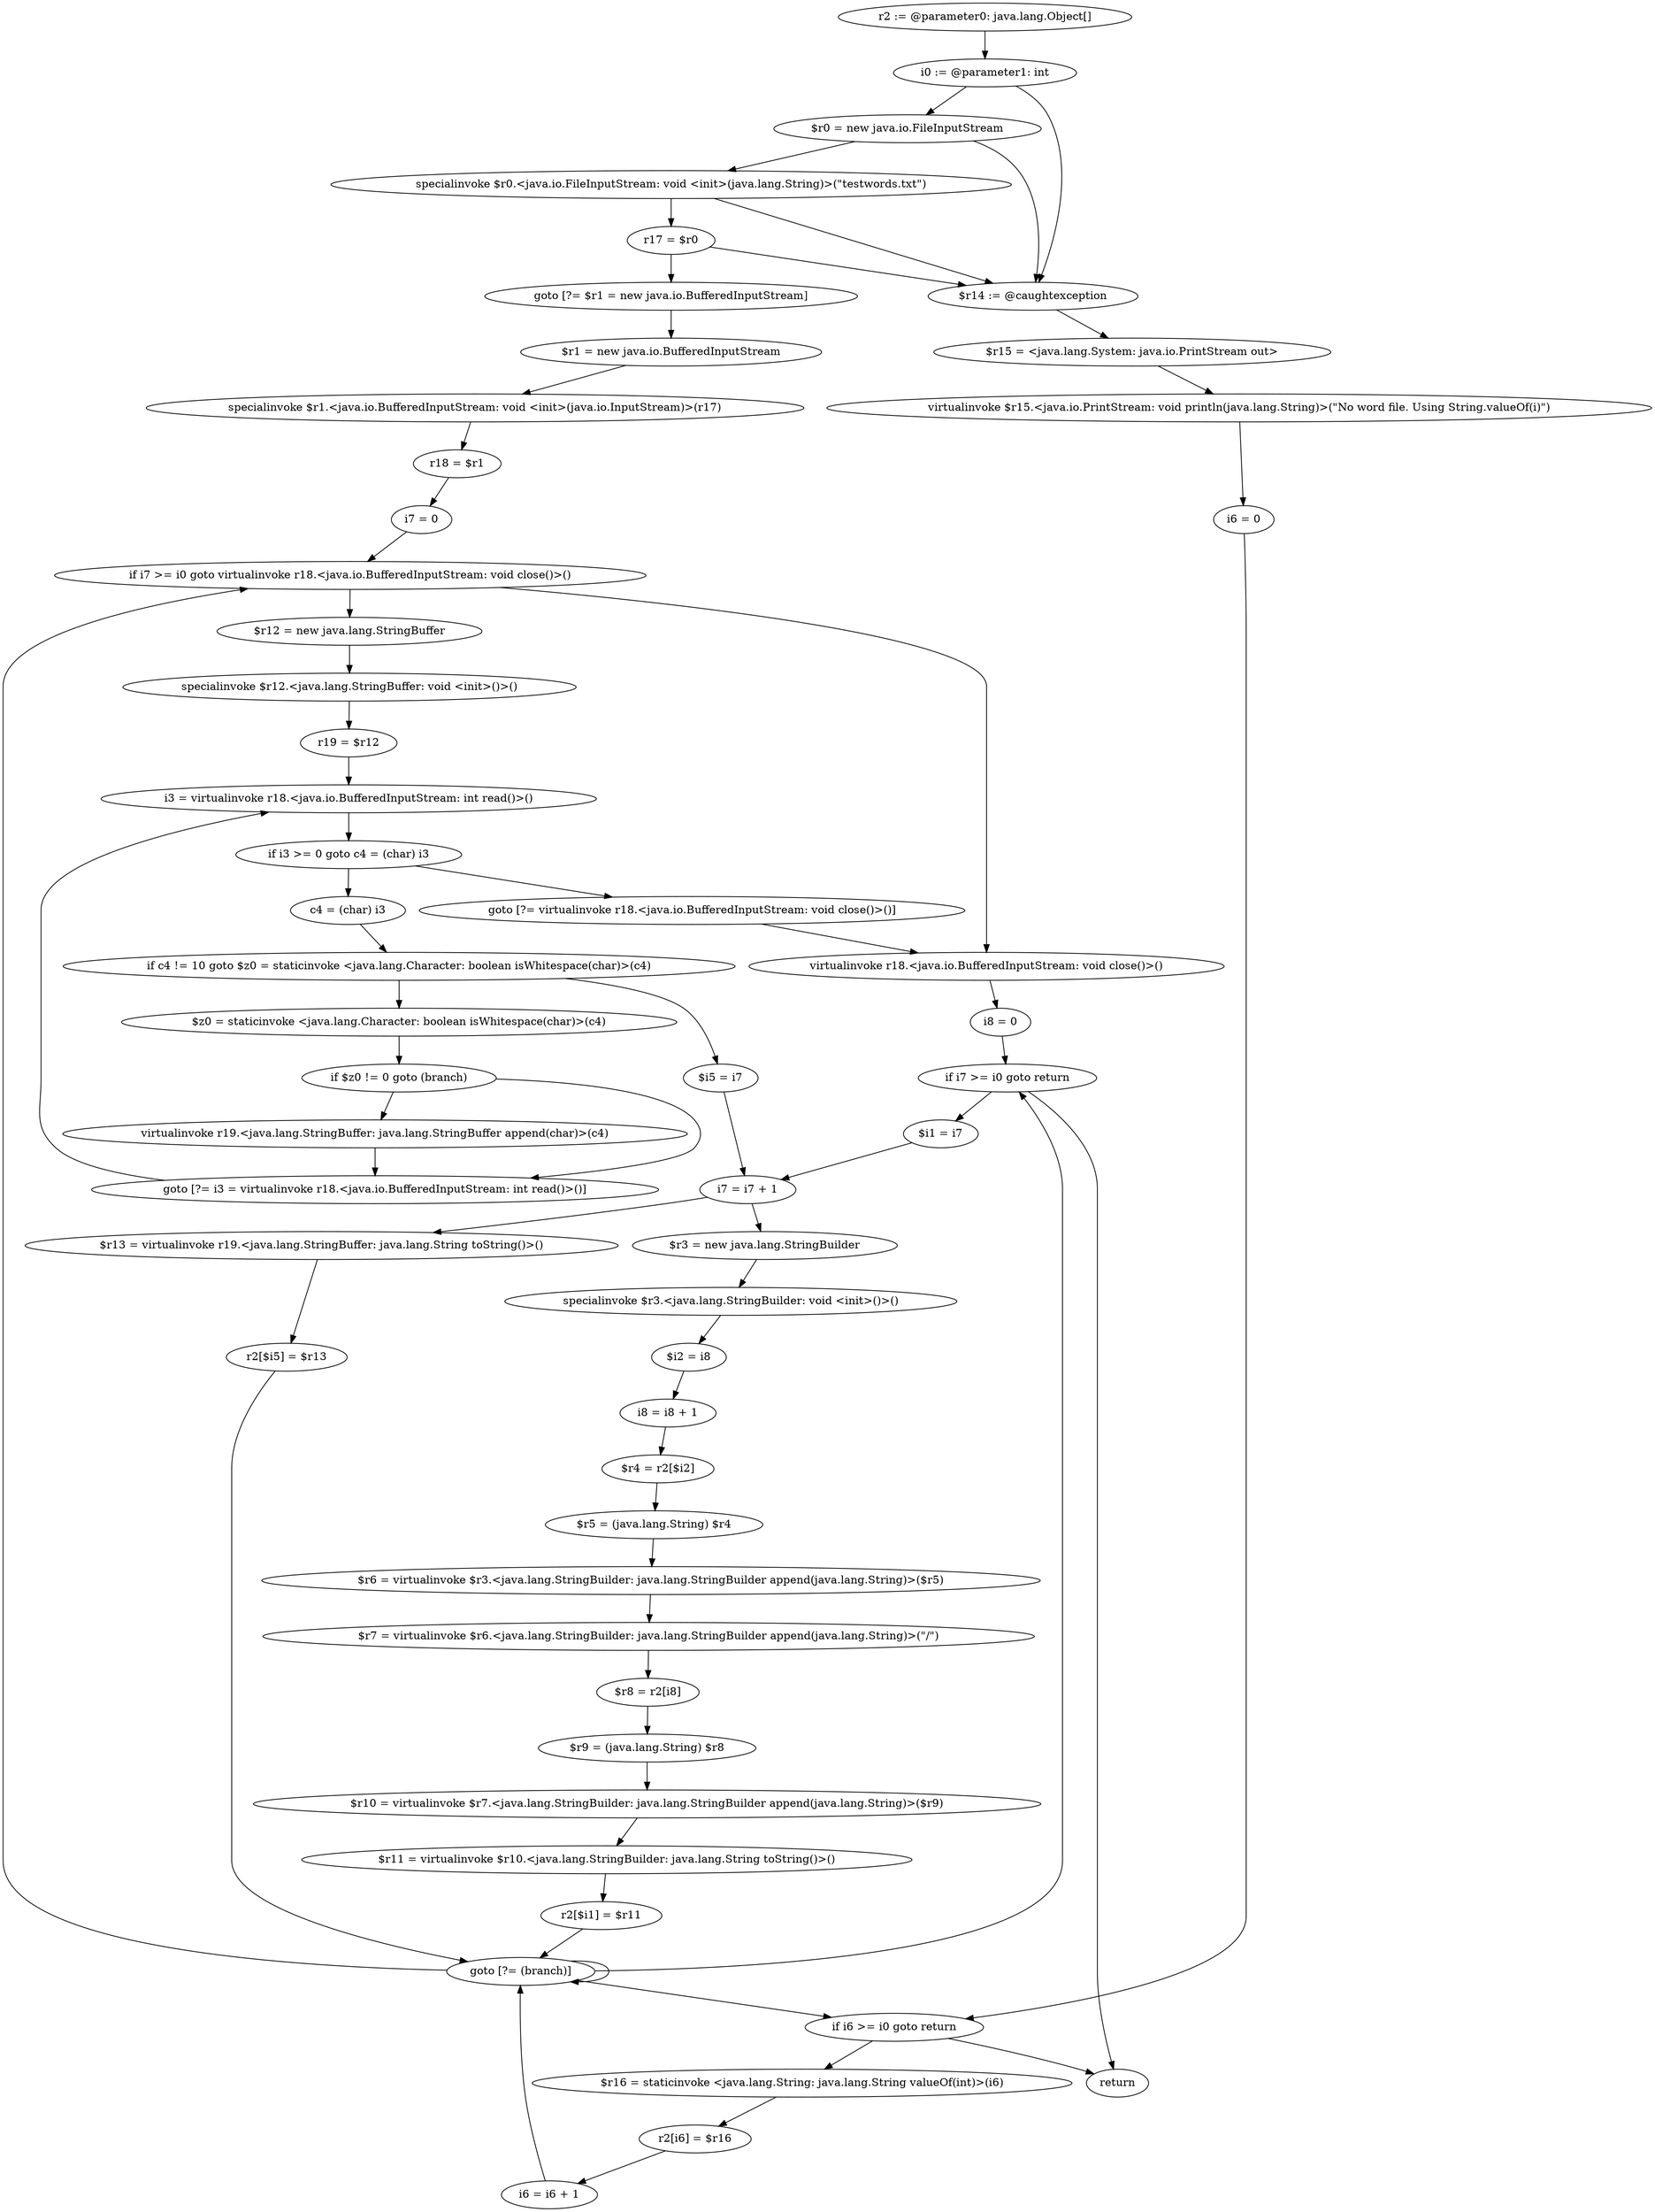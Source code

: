 digraph "unitGraph" {
    "r2 := @parameter0: java.lang.Object[]"
    "i0 := @parameter1: int"
    "$r0 = new java.io.FileInputStream"
    "specialinvoke $r0.<java.io.FileInputStream: void <init>(java.lang.String)>(\"testwords.txt\")"
    "r17 = $r0"
    "goto [?= $r1 = new java.io.BufferedInputStream]"
    "$r14 := @caughtexception"
    "$r15 = <java.lang.System: java.io.PrintStream out>"
    "virtualinvoke $r15.<java.io.PrintStream: void println(java.lang.String)>(\"No word file. Using String.valueOf(i)\")"
    "i6 = 0"
    "if i6 >= i0 goto return"
    "$r16 = staticinvoke <java.lang.String: java.lang.String valueOf(int)>(i6)"
    "r2[i6] = $r16"
    "i6 = i6 + 1"
    "goto [?= (branch)]"
    "return"
    "$r1 = new java.io.BufferedInputStream"
    "specialinvoke $r1.<java.io.BufferedInputStream: void <init>(java.io.InputStream)>(r17)"
    "r18 = $r1"
    "i7 = 0"
    "if i7 >= i0 goto virtualinvoke r18.<java.io.BufferedInputStream: void close()>()"
    "$r12 = new java.lang.StringBuffer"
    "specialinvoke $r12.<java.lang.StringBuffer: void <init>()>()"
    "r19 = $r12"
    "i3 = virtualinvoke r18.<java.io.BufferedInputStream: int read()>()"
    "if i3 >= 0 goto c4 = (char) i3"
    "goto [?= virtualinvoke r18.<java.io.BufferedInputStream: void close()>()]"
    "c4 = (char) i3"
    "if c4 != 10 goto $z0 = staticinvoke <java.lang.Character: boolean isWhitespace(char)>(c4)"
    "$i5 = i7"
    "i7 = i7 + 1"
    "$r13 = virtualinvoke r19.<java.lang.StringBuffer: java.lang.String toString()>()"
    "r2[$i5] = $r13"
    "$z0 = staticinvoke <java.lang.Character: boolean isWhitespace(char)>(c4)"
    "if $z0 != 0 goto (branch)"
    "virtualinvoke r19.<java.lang.StringBuffer: java.lang.StringBuffer append(char)>(c4)"
    "goto [?= i3 = virtualinvoke r18.<java.io.BufferedInputStream: int read()>()]"
    "virtualinvoke r18.<java.io.BufferedInputStream: void close()>()"
    "i8 = 0"
    "if i7 >= i0 goto return"
    "$i1 = i7"
    "$r3 = new java.lang.StringBuilder"
    "specialinvoke $r3.<java.lang.StringBuilder: void <init>()>()"
    "$i2 = i8"
    "i8 = i8 + 1"
    "$r4 = r2[$i2]"
    "$r5 = (java.lang.String) $r4"
    "$r6 = virtualinvoke $r3.<java.lang.StringBuilder: java.lang.StringBuilder append(java.lang.String)>($r5)"
    "$r7 = virtualinvoke $r6.<java.lang.StringBuilder: java.lang.StringBuilder append(java.lang.String)>(\"/\")"
    "$r8 = r2[i8]"
    "$r9 = (java.lang.String) $r8"
    "$r10 = virtualinvoke $r7.<java.lang.StringBuilder: java.lang.StringBuilder append(java.lang.String)>($r9)"
    "$r11 = virtualinvoke $r10.<java.lang.StringBuilder: java.lang.String toString()>()"
    "r2[$i1] = $r11"
    "r2 := @parameter0: java.lang.Object[]"->"i0 := @parameter1: int";
    "i0 := @parameter1: int"->"$r0 = new java.io.FileInputStream";
    "i0 := @parameter1: int"->"$r14 := @caughtexception";
    "$r0 = new java.io.FileInputStream"->"specialinvoke $r0.<java.io.FileInputStream: void <init>(java.lang.String)>(\"testwords.txt\")";
    "$r0 = new java.io.FileInputStream"->"$r14 := @caughtexception";
    "specialinvoke $r0.<java.io.FileInputStream: void <init>(java.lang.String)>(\"testwords.txt\")"->"r17 = $r0";
    "specialinvoke $r0.<java.io.FileInputStream: void <init>(java.lang.String)>(\"testwords.txt\")"->"$r14 := @caughtexception";
    "r17 = $r0"->"goto [?= $r1 = new java.io.BufferedInputStream]";
    "r17 = $r0"->"$r14 := @caughtexception";
    "goto [?= $r1 = new java.io.BufferedInputStream]"->"$r1 = new java.io.BufferedInputStream";
    "$r14 := @caughtexception"->"$r15 = <java.lang.System: java.io.PrintStream out>";
    "$r15 = <java.lang.System: java.io.PrintStream out>"->"virtualinvoke $r15.<java.io.PrintStream: void println(java.lang.String)>(\"No word file. Using String.valueOf(i)\")";
    "virtualinvoke $r15.<java.io.PrintStream: void println(java.lang.String)>(\"No word file. Using String.valueOf(i)\")"->"i6 = 0";
    "i6 = 0"->"if i6 >= i0 goto return";
    "if i6 >= i0 goto return"->"$r16 = staticinvoke <java.lang.String: java.lang.String valueOf(int)>(i6)";
    "if i6 >= i0 goto return"->"return";
    "$r16 = staticinvoke <java.lang.String: java.lang.String valueOf(int)>(i6)"->"r2[i6] = $r16";
    "r2[i6] = $r16"->"i6 = i6 + 1";
    "i6 = i6 + 1"->"goto [?= (branch)]";
    "goto [?= (branch)]"->"if i6 >= i0 goto return";
    "$r1 = new java.io.BufferedInputStream"->"specialinvoke $r1.<java.io.BufferedInputStream: void <init>(java.io.InputStream)>(r17)";
    "specialinvoke $r1.<java.io.BufferedInputStream: void <init>(java.io.InputStream)>(r17)"->"r18 = $r1";
    "r18 = $r1"->"i7 = 0";
    "i7 = 0"->"if i7 >= i0 goto virtualinvoke r18.<java.io.BufferedInputStream: void close()>()";
    "if i7 >= i0 goto virtualinvoke r18.<java.io.BufferedInputStream: void close()>()"->"$r12 = new java.lang.StringBuffer";
    "if i7 >= i0 goto virtualinvoke r18.<java.io.BufferedInputStream: void close()>()"->"virtualinvoke r18.<java.io.BufferedInputStream: void close()>()";
    "$r12 = new java.lang.StringBuffer"->"specialinvoke $r12.<java.lang.StringBuffer: void <init>()>()";
    "specialinvoke $r12.<java.lang.StringBuffer: void <init>()>()"->"r19 = $r12";
    "r19 = $r12"->"i3 = virtualinvoke r18.<java.io.BufferedInputStream: int read()>()";
    "i3 = virtualinvoke r18.<java.io.BufferedInputStream: int read()>()"->"if i3 >= 0 goto c4 = (char) i3";
    "if i3 >= 0 goto c4 = (char) i3"->"goto [?= virtualinvoke r18.<java.io.BufferedInputStream: void close()>()]";
    "if i3 >= 0 goto c4 = (char) i3"->"c4 = (char) i3";
    "goto [?= virtualinvoke r18.<java.io.BufferedInputStream: void close()>()]"->"virtualinvoke r18.<java.io.BufferedInputStream: void close()>()";
    "c4 = (char) i3"->"if c4 != 10 goto $z0 = staticinvoke <java.lang.Character: boolean isWhitespace(char)>(c4)";
    "if c4 != 10 goto $z0 = staticinvoke <java.lang.Character: boolean isWhitespace(char)>(c4)"->"$i5 = i7";
    "if c4 != 10 goto $z0 = staticinvoke <java.lang.Character: boolean isWhitespace(char)>(c4)"->"$z0 = staticinvoke <java.lang.Character: boolean isWhitespace(char)>(c4)";
    "$i5 = i7"->"i7 = i7 + 1";
    "i7 = i7 + 1"->"$r13 = virtualinvoke r19.<java.lang.StringBuffer: java.lang.String toString()>()";
    "$r13 = virtualinvoke r19.<java.lang.StringBuffer: java.lang.String toString()>()"->"r2[$i5] = $r13";
    "r2[$i5] = $r13"->"goto [?= (branch)]";
    "goto [?= (branch)]"->"goto [?= (branch)]";
    "$z0 = staticinvoke <java.lang.Character: boolean isWhitespace(char)>(c4)"->"if $z0 != 0 goto (branch)";
    "if $z0 != 0 goto (branch)"->"virtualinvoke r19.<java.lang.StringBuffer: java.lang.StringBuffer append(char)>(c4)";
    "if $z0 != 0 goto (branch)"->"goto [?= i3 = virtualinvoke r18.<java.io.BufferedInputStream: int read()>()]";
    "virtualinvoke r19.<java.lang.StringBuffer: java.lang.StringBuffer append(char)>(c4)"->"goto [?= i3 = virtualinvoke r18.<java.io.BufferedInputStream: int read()>()]";
    "goto [?= i3 = virtualinvoke r18.<java.io.BufferedInputStream: int read()>()]"->"i3 = virtualinvoke r18.<java.io.BufferedInputStream: int read()>()";
    "goto [?= (branch)]"->"if i7 >= i0 goto virtualinvoke r18.<java.io.BufferedInputStream: void close()>()";
    "virtualinvoke r18.<java.io.BufferedInputStream: void close()>()"->"i8 = 0";
    "i8 = 0"->"if i7 >= i0 goto return";
    "if i7 >= i0 goto return"->"$i1 = i7";
    "if i7 >= i0 goto return"->"return";
    "$i1 = i7"->"i7 = i7 + 1";
    "i7 = i7 + 1"->"$r3 = new java.lang.StringBuilder";
    "$r3 = new java.lang.StringBuilder"->"specialinvoke $r3.<java.lang.StringBuilder: void <init>()>()";
    "specialinvoke $r3.<java.lang.StringBuilder: void <init>()>()"->"$i2 = i8";
    "$i2 = i8"->"i8 = i8 + 1";
    "i8 = i8 + 1"->"$r4 = r2[$i2]";
    "$r4 = r2[$i2]"->"$r5 = (java.lang.String) $r4";
    "$r5 = (java.lang.String) $r4"->"$r6 = virtualinvoke $r3.<java.lang.StringBuilder: java.lang.StringBuilder append(java.lang.String)>($r5)";
    "$r6 = virtualinvoke $r3.<java.lang.StringBuilder: java.lang.StringBuilder append(java.lang.String)>($r5)"->"$r7 = virtualinvoke $r6.<java.lang.StringBuilder: java.lang.StringBuilder append(java.lang.String)>(\"/\")";
    "$r7 = virtualinvoke $r6.<java.lang.StringBuilder: java.lang.StringBuilder append(java.lang.String)>(\"/\")"->"$r8 = r2[i8]";
    "$r8 = r2[i8]"->"$r9 = (java.lang.String) $r8";
    "$r9 = (java.lang.String) $r8"->"$r10 = virtualinvoke $r7.<java.lang.StringBuilder: java.lang.StringBuilder append(java.lang.String)>($r9)";
    "$r10 = virtualinvoke $r7.<java.lang.StringBuilder: java.lang.StringBuilder append(java.lang.String)>($r9)"->"$r11 = virtualinvoke $r10.<java.lang.StringBuilder: java.lang.String toString()>()";
    "$r11 = virtualinvoke $r10.<java.lang.StringBuilder: java.lang.String toString()>()"->"r2[$i1] = $r11";
    "r2[$i1] = $r11"->"goto [?= (branch)]";
    "goto [?= (branch)]"->"if i7 >= i0 goto return";
}
